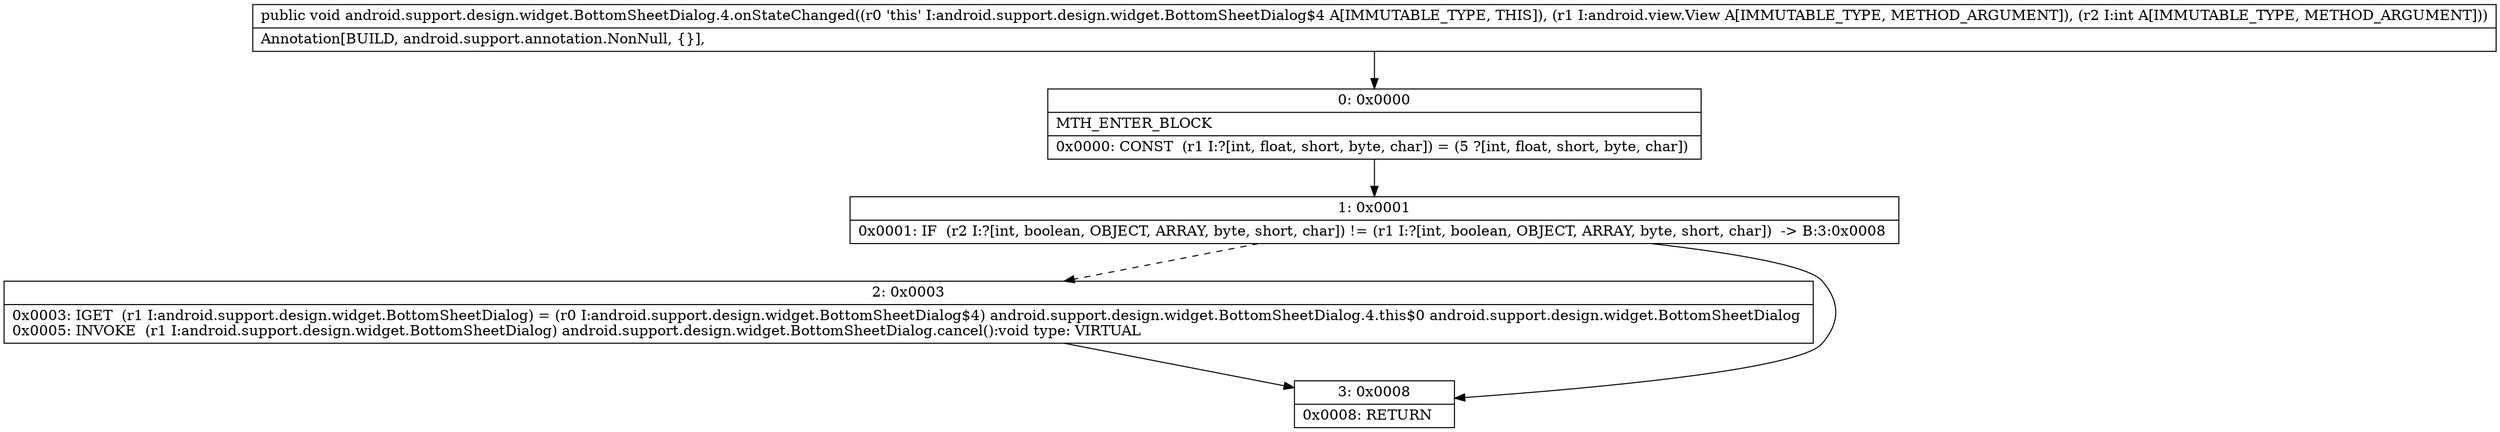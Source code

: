 digraph "CFG forandroid.support.design.widget.BottomSheetDialog.4.onStateChanged(Landroid\/view\/View;I)V" {
Node_0 [shape=record,label="{0\:\ 0x0000|MTH_ENTER_BLOCK\l|0x0000: CONST  (r1 I:?[int, float, short, byte, char]) = (5 ?[int, float, short, byte, char]) \l}"];
Node_1 [shape=record,label="{1\:\ 0x0001|0x0001: IF  (r2 I:?[int, boolean, OBJECT, ARRAY, byte, short, char]) != (r1 I:?[int, boolean, OBJECT, ARRAY, byte, short, char])  \-\> B:3:0x0008 \l}"];
Node_2 [shape=record,label="{2\:\ 0x0003|0x0003: IGET  (r1 I:android.support.design.widget.BottomSheetDialog) = (r0 I:android.support.design.widget.BottomSheetDialog$4) android.support.design.widget.BottomSheetDialog.4.this$0 android.support.design.widget.BottomSheetDialog \l0x0005: INVOKE  (r1 I:android.support.design.widget.BottomSheetDialog) android.support.design.widget.BottomSheetDialog.cancel():void type: VIRTUAL \l}"];
Node_3 [shape=record,label="{3\:\ 0x0008|0x0008: RETURN   \l}"];
MethodNode[shape=record,label="{public void android.support.design.widget.BottomSheetDialog.4.onStateChanged((r0 'this' I:android.support.design.widget.BottomSheetDialog$4 A[IMMUTABLE_TYPE, THIS]), (r1 I:android.view.View A[IMMUTABLE_TYPE, METHOD_ARGUMENT]), (r2 I:int A[IMMUTABLE_TYPE, METHOD_ARGUMENT]))  | Annotation[BUILD, android.support.annotation.NonNull, \{\}], \l}"];
MethodNode -> Node_0;
Node_0 -> Node_1;
Node_1 -> Node_2[style=dashed];
Node_1 -> Node_3;
Node_2 -> Node_3;
}

